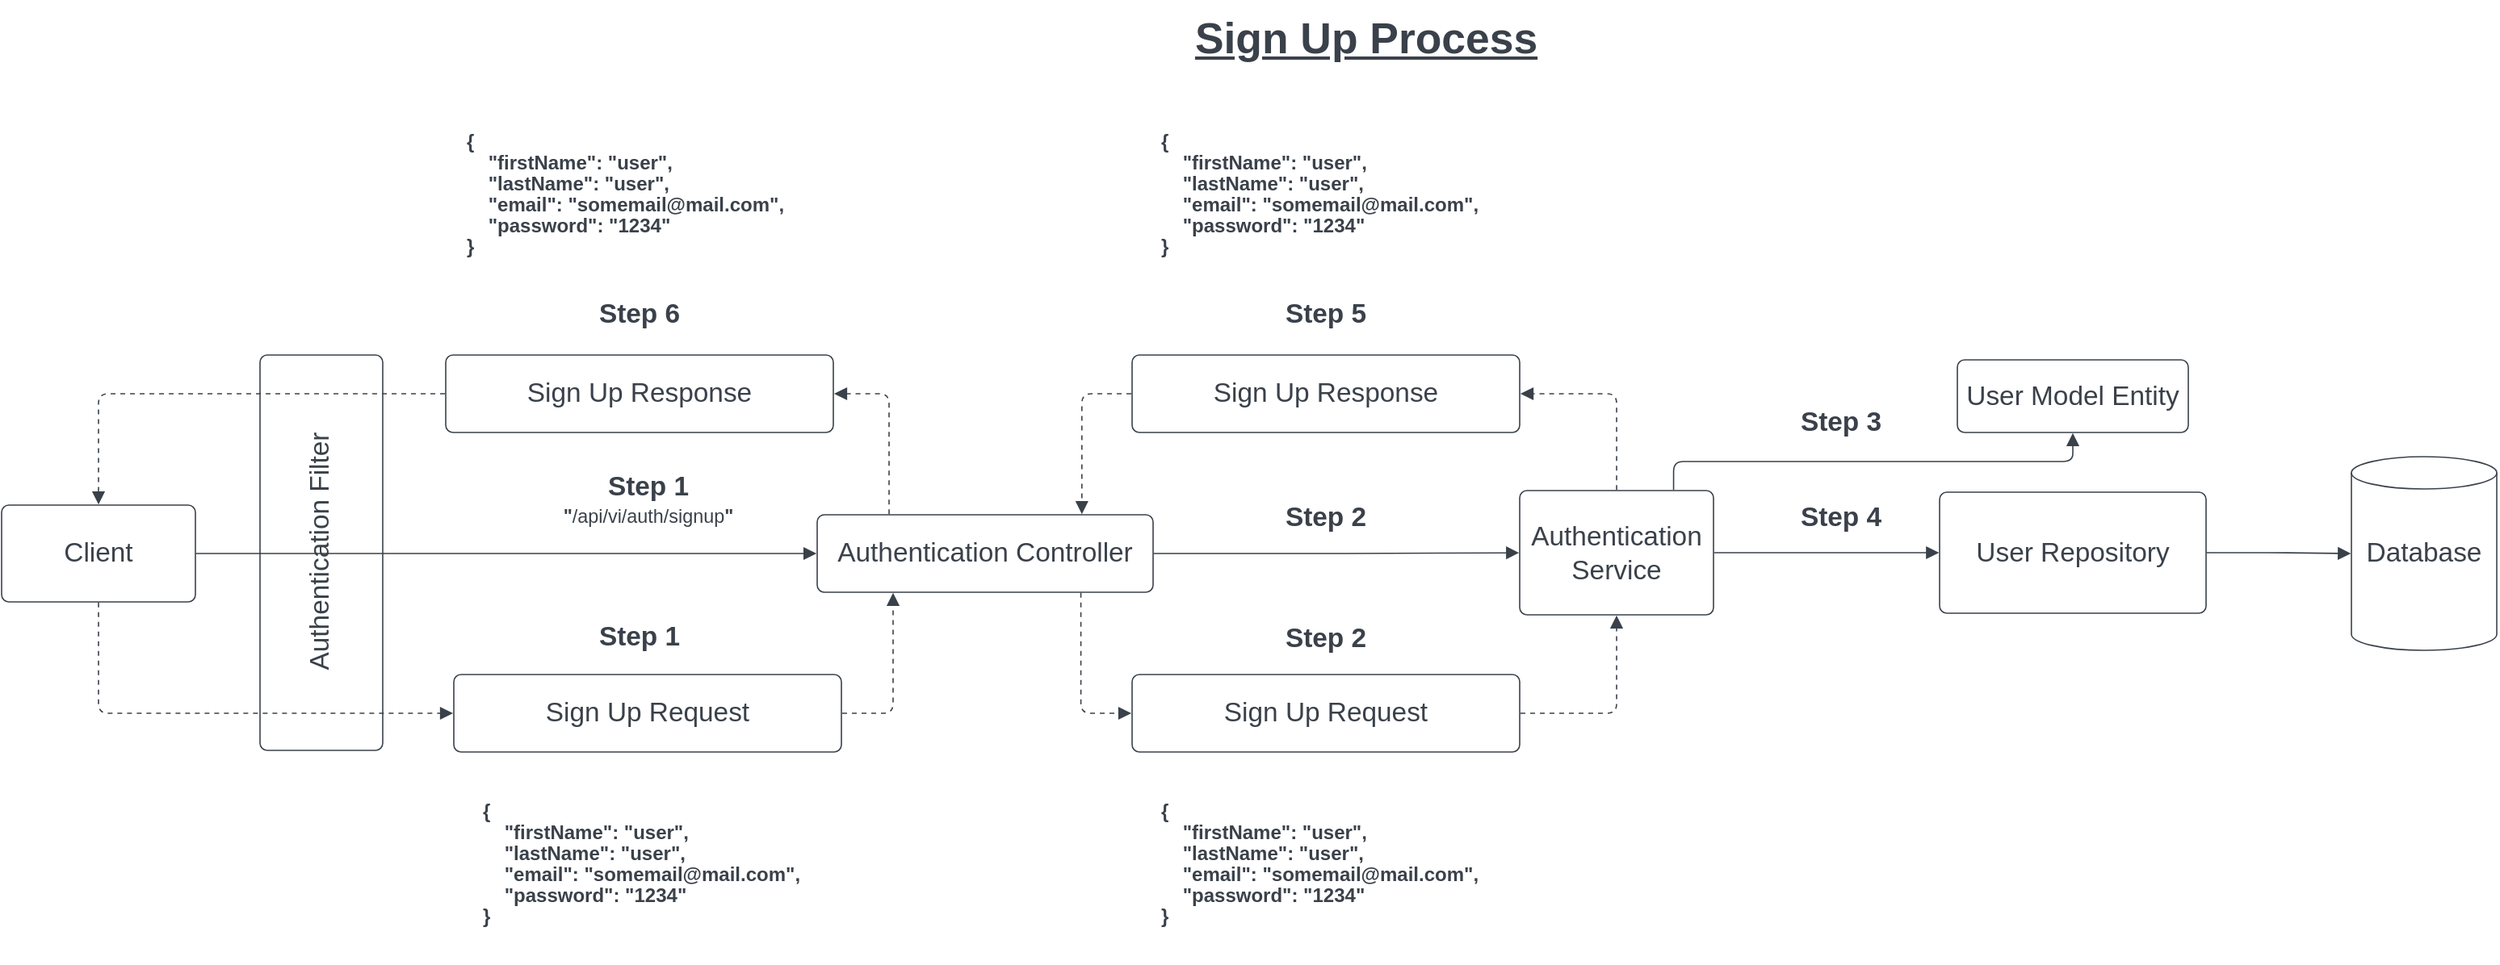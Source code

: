 <mxfile version="22.1.11" type="device">
  <diagram name="Page-1" id="HTRC14PGje5rPNPYSOH-">
    <mxGraphModel dx="1450" dy="985" grid="1" gridSize="10" guides="1" tooltips="1" connect="1" arrows="1" fold="1" page="0" pageScale="1" pageWidth="850" pageHeight="1100" math="0" shadow="0">
      <root>
        <mxCell id="0" />
        <mxCell id="1" parent="0" />
        <mxCell id="OgRYj6fnWVbovx88ilHC-93" value="" style="html=1;overflow=block;blockSpacing=1;whiteSpace=wrap;fontSize=13;spacing=9;strokeColor=#3a414a;strokeOpacity=100;rounded=1;absoluteArcSize=1;arcSize=9;strokeWidth=0.8;lucidId=gJJYpIdF4NcB;" vertex="1" parent="1">
          <mxGeometry x="130" y="189" width="76" height="245" as="geometry" />
        </mxCell>
        <mxCell id="OgRYj6fnWVbovx88ilHC-94" value="Authentication Filter" style="html=1;overflow=block;blockSpacing=1;whiteSpace=wrap;fontSize=16.7;fontColor=#3a414a;spacing=3.8;strokeOpacity=0;fillOpacity=0;rounded=1;absoluteArcSize=1;arcSize=9;rotation=-90;fillColor=#ffffff;strokeWidth=0.8;lucidId=iKJYXVIZa1oB;" vertex="1" parent="1">
          <mxGeometry x="77" y="288" width="180" height="45" as="geometry" />
        </mxCell>
        <mxCell id="OgRYj6fnWVbovx88ilHC-95" value="Authentication Controller" style="html=1;overflow=block;blockSpacing=1;whiteSpace=wrap;fontSize=16.7;fontColor=#3a414a;spacing=3.8;strokeColor=#3a414a;strokeOpacity=100;rounded=1;absoluteArcSize=1;arcSize=9;strokeWidth=0.8;lucidId=2zFYu~6vR4Io;" vertex="1" parent="1">
          <mxGeometry x="475" y="288" width="208" height="48" as="geometry" />
        </mxCell>
        <mxCell id="OgRYj6fnWVbovx88ilHC-96" value="Client" style="html=1;overflow=block;blockSpacing=1;whiteSpace=wrap;fontSize=16.7;fontColor=#3a414a;spacing=3.8;strokeColor=#3a414a;strokeOpacity=100;fillOpacity=100;rounded=1;absoluteArcSize=1;arcSize=9;fillColor=#ffffff;strokeWidth=0.8;lucidId=2zFYS80CriyE;" vertex="1" parent="1">
          <mxGeometry x="-30" y="282" width="120" height="60" as="geometry" />
        </mxCell>
        <mxCell id="OgRYj6fnWVbovx88ilHC-97" value="" style="html=1;jettySize=18;whiteSpace=wrap;fontSize=13;strokeColor=#3a414a;strokeOpacity=100;strokeWidth=0.8;rounded=1;arcSize=12;edgeStyle=orthogonalEdgeStyle;startArrow=none;endArrow=block;endFill=1;exitX=1.003;exitY=0.5;exitPerimeter=0;entryX=-0.002;entryY=0.5;entryPerimeter=0;lucidId=2zFYjA5QJSnv;" edge="1" parent="1" source="OgRYj6fnWVbovx88ilHC-96" target="OgRYj6fnWVbovx88ilHC-95">
          <mxGeometry width="100" height="100" relative="1" as="geometry">
            <Array as="points" />
          </mxGeometry>
        </mxCell>
        <mxCell id="OgRYj6fnWVbovx88ilHC-98" value="Sign Up Request" style="html=1;overflow=block;blockSpacing=1;whiteSpace=wrap;fontSize=16.7;fontColor=#3a414a;spacing=3.8;strokeColor=#3a414a;strokeOpacity=100;rounded=1;absoluteArcSize=1;arcSize=9;strokeWidth=0.8;lucidId=2zFYuPj2eo87;" vertex="1" parent="1">
          <mxGeometry x="250" y="387" width="240" height="48" as="geometry" />
        </mxCell>
        <mxCell id="OgRYj6fnWVbovx88ilHC-99" value="" style="html=1;jettySize=18;whiteSpace=wrap;fontSize=13;strokeColor=#3a414a;strokeOpacity=100;dashed=1;fixDash=1;strokeWidth=0.8;rounded=1;arcSize=12;edgeStyle=orthogonalEdgeStyle;startArrow=none;endArrow=block;endFill=1;exitX=0.5;exitY=1.006;exitPerimeter=0;entryX=-0.002;entryY=0.5;entryPerimeter=0;lucidId=2zFYh-ang2oz;" edge="1" parent="1" source="OgRYj6fnWVbovx88ilHC-96" target="OgRYj6fnWVbovx88ilHC-98">
          <mxGeometry width="100" height="100" relative="1" as="geometry">
            <Array as="points" />
          </mxGeometry>
        </mxCell>
        <mxCell id="OgRYj6fnWVbovx88ilHC-100" value="" style="html=1;jettySize=18;whiteSpace=wrap;fontSize=13;strokeColor=#3a414a;strokeOpacity=100;dashed=1;fixDash=1;strokeWidth=0.8;rounded=1;arcSize=12;edgeStyle=orthogonalEdgeStyle;startArrow=none;endArrow=block;endFill=1;exitX=1.002;exitY=0.5;exitPerimeter=0;entryX=0.226;entryY=1.008;entryPerimeter=0;lucidId=2zFYfTfX~uVp;" edge="1" parent="1" source="OgRYj6fnWVbovx88ilHC-98" target="OgRYj6fnWVbovx88ilHC-95">
          <mxGeometry width="100" height="100" relative="1" as="geometry">
            <Array as="points" />
          </mxGeometry>
        </mxCell>
        <mxCell id="OgRYj6fnWVbovx88ilHC-101" value="Authentication Service" style="html=1;overflow=block;blockSpacing=1;whiteSpace=wrap;fontSize=16.7;fontColor=#3a414a;spacing=3.8;strokeColor=#3a414a;strokeOpacity=100;rounded=1;absoluteArcSize=1;arcSize=9;strokeWidth=0.8;lucidId=2zFYuupQO1dz;" vertex="1" parent="1">
          <mxGeometry x="910" y="273" width="120" height="77" as="geometry" />
        </mxCell>
        <mxCell id="OgRYj6fnWVbovx88ilHC-102" value="" style="html=1;jettySize=18;whiteSpace=wrap;fontSize=13;strokeColor=#3a414a;strokeOpacity=100;strokeWidth=0.8;rounded=1;arcSize=12;edgeStyle=orthogonalEdgeStyle;startArrow=none;endArrow=block;endFill=1;exitX=1.002;exitY=0.5;exitPerimeter=0;entryX=-0.003;entryY=0.501;entryPerimeter=0;lucidId=2zFY5B1p9zJb;" edge="1" parent="1" source="OgRYj6fnWVbovx88ilHC-95" target="OgRYj6fnWVbovx88ilHC-101">
          <mxGeometry width="100" height="100" relative="1" as="geometry">
            <Array as="points" />
          </mxGeometry>
        </mxCell>
        <mxCell id="OgRYj6fnWVbovx88ilHC-103" value="User Model Entity" style="html=1;overflow=block;blockSpacing=1;whiteSpace=wrap;fontSize=16.7;fontColor=#3a414a;spacing=3.8;strokeColor=#3a414a;strokeOpacity=100;rounded=1;absoluteArcSize=1;arcSize=9;strokeWidth=0.8;lucidId=2zFYmkBalD0s;" vertex="1" parent="1">
          <mxGeometry x="1181" y="192" width="143" height="45" as="geometry" />
        </mxCell>
        <mxCell id="OgRYj6fnWVbovx88ilHC-104" value="" style="html=1;jettySize=18;whiteSpace=wrap;fontSize=13;strokeColor=#3a414a;strokeOpacity=100;strokeWidth=0.8;rounded=1;arcSize=12;edgeStyle=orthogonalEdgeStyle;startArrow=none;endArrow=block;endFill=1;exitX=0.794;exitY=-0.005;exitPerimeter=0;entryX=0.5;entryY=1.008;entryPerimeter=0;lucidId=2zFYwhEBcv5K;" edge="1" parent="1" source="OgRYj6fnWVbovx88ilHC-101" target="OgRYj6fnWVbovx88ilHC-103">
          <mxGeometry width="100" height="100" relative="1" as="geometry">
            <Array as="points" />
          </mxGeometry>
        </mxCell>
        <mxCell id="OgRYj6fnWVbovx88ilHC-105" value="Sign Up Request" style="html=1;overflow=block;blockSpacing=1;whiteSpace=wrap;fontSize=16.7;fontColor=#3a414a;spacing=3.8;strokeColor=#3a414a;strokeOpacity=100;rounded=1;absoluteArcSize=1;arcSize=9;strokeWidth=0.8;lucidId=2zFY35T8XQso;" vertex="1" parent="1">
          <mxGeometry x="670" y="387" width="240" height="48" as="geometry" />
        </mxCell>
        <mxCell id="OgRYj6fnWVbovx88ilHC-106" value="" style="html=1;jettySize=18;whiteSpace=wrap;fontSize=13;strokeColor=#3a414a;strokeOpacity=100;dashed=1;fixDash=1;strokeWidth=0.8;rounded=1;arcSize=12;edgeStyle=orthogonalEdgeStyle;startArrow=none;endArrow=block;endFill=1;exitX=0.785;exitY=1.008;exitPerimeter=0;entryX=-0.002;entryY=0.5;entryPerimeter=0;lucidId=2zFYU2UNKGSE;" edge="1" parent="1" source="OgRYj6fnWVbovx88ilHC-95" target="OgRYj6fnWVbovx88ilHC-105">
          <mxGeometry width="100" height="100" relative="1" as="geometry">
            <Array as="points" />
          </mxGeometry>
        </mxCell>
        <mxCell id="OgRYj6fnWVbovx88ilHC-107" value="" style="html=1;jettySize=18;whiteSpace=wrap;fontSize=13;strokeColor=#3a414a;strokeOpacity=100;dashed=1;fixDash=1;strokeWidth=0.8;rounded=1;arcSize=12;edgeStyle=orthogonalEdgeStyle;startArrow=none;endArrow=block;endFill=1;exitX=1.002;exitY=0.5;exitPerimeter=0;entryX=0.5;entryY=1.005;entryPerimeter=0;lucidId=2zFYVUvgpoNA;" edge="1" parent="1" source="OgRYj6fnWVbovx88ilHC-105" target="OgRYj6fnWVbovx88ilHC-101">
          <mxGeometry width="100" height="100" relative="1" as="geometry">
            <Array as="points" />
          </mxGeometry>
        </mxCell>
        <mxCell id="OgRYj6fnWVbovx88ilHC-108" value="User Repository" style="html=1;overflow=block;blockSpacing=1;whiteSpace=wrap;fontSize=16.7;fontColor=#3a414a;spacing=3.8;strokeColor=#3a414a;strokeOpacity=100;rounded=1;absoluteArcSize=1;arcSize=9;strokeWidth=0.8;lucidId=fAFYsk1p4nQO;" vertex="1" parent="1">
          <mxGeometry x="1170" y="274" width="165" height="75" as="geometry" />
        </mxCell>
        <mxCell id="OgRYj6fnWVbovx88ilHC-109" value="Sign Up Response" style="html=1;overflow=block;blockSpacing=1;whiteSpace=wrap;fontSize=16.7;fontColor=#3a414a;spacing=3.8;strokeColor=#3a414a;strokeOpacity=100;rounded=1;absoluteArcSize=1;arcSize=9;strokeWidth=0.8;lucidId=MAFYoZEa5P~p;" vertex="1" parent="1">
          <mxGeometry x="670" y="189" width="240" height="48" as="geometry" />
        </mxCell>
        <mxCell id="OgRYj6fnWVbovx88ilHC-110" value="" style="html=1;jettySize=18;whiteSpace=wrap;fontSize=13;strokeColor=#3a414a;strokeOpacity=100;dashed=1;fixDash=1;strokeWidth=0.8;rounded=1;arcSize=12;edgeStyle=orthogonalEdgeStyle;startArrow=none;endArrow=block;endFill=1;exitX=0.5;exitY=-0.005;exitPerimeter=0;entryX=1.002;entryY=0.5;entryPerimeter=0;lucidId=4AFYk~NPB11R;" edge="1" parent="1" source="OgRYj6fnWVbovx88ilHC-101" target="OgRYj6fnWVbovx88ilHC-109">
          <mxGeometry width="100" height="100" relative="1" as="geometry">
            <Array as="points" />
          </mxGeometry>
        </mxCell>
        <mxCell id="OgRYj6fnWVbovx88ilHC-111" value="" style="html=1;jettySize=18;whiteSpace=wrap;fontSize=13;strokeColor=#3a414a;strokeOpacity=100;dashed=1;fixDash=1;strokeWidth=0.8;rounded=1;arcSize=12;edgeStyle=orthogonalEdgeStyle;startArrow=none;endArrow=block;endFill=1;exitX=-0.002;exitY=0.5;exitPerimeter=0;entryX=0.788;entryY=-0.008;entryPerimeter=0;lucidId=hBFYZ2r.XzvJ;" edge="1" parent="1" source="OgRYj6fnWVbovx88ilHC-109" target="OgRYj6fnWVbovx88ilHC-95">
          <mxGeometry width="100" height="100" relative="1" as="geometry">
            <Array as="points" />
          </mxGeometry>
        </mxCell>
        <mxCell id="OgRYj6fnWVbovx88ilHC-112" value="Sign Up Response" style="html=1;overflow=block;blockSpacing=1;whiteSpace=wrap;fontSize=16.7;fontColor=#3a414a;spacing=3.8;strokeColor=#3a414a;strokeOpacity=100;rounded=1;absoluteArcSize=1;arcSize=9;strokeWidth=0.8;lucidId=kBFYXRJNL8_Y;" vertex="1" parent="1">
          <mxGeometry x="245" y="189" width="240" height="48" as="geometry" />
        </mxCell>
        <mxCell id="OgRYj6fnWVbovx88ilHC-113" value="" style="html=1;jettySize=18;whiteSpace=wrap;fontSize=13;strokeColor=#3a414a;strokeOpacity=100;dashed=1;fixDash=1;strokeWidth=0.8;rounded=1;arcSize=12;edgeStyle=orthogonalEdgeStyle;startArrow=none;endArrow=block;endFill=1;exitX=0.214;exitY=-0.008;exitPerimeter=0;entryX=1.002;entryY=0.5;entryPerimeter=0;lucidId=zBFY5hNd.Mw_;" edge="1" parent="1" source="OgRYj6fnWVbovx88ilHC-95" target="OgRYj6fnWVbovx88ilHC-112">
          <mxGeometry width="100" height="100" relative="1" as="geometry">
            <Array as="points" />
          </mxGeometry>
        </mxCell>
        <mxCell id="OgRYj6fnWVbovx88ilHC-114" value="" style="html=1;jettySize=18;whiteSpace=wrap;fontSize=13;strokeColor=#3a414a;strokeOpacity=100;dashed=1;fixDash=1;strokeWidth=0.8;rounded=1;arcSize=12;edgeStyle=orthogonalEdgeStyle;startArrow=none;endArrow=block;endFill=1;exitX=-0.002;exitY=0.5;exitPerimeter=0;entryX=0.5;entryY=-0.006;entryPerimeter=0;lucidId=CBFYUsvmMAET;" edge="1" parent="1" source="OgRYj6fnWVbovx88ilHC-112" target="OgRYj6fnWVbovx88ilHC-96">
          <mxGeometry width="100" height="100" relative="1" as="geometry">
            <Array as="points" />
          </mxGeometry>
        </mxCell>
        <mxCell id="OgRYj6fnWVbovx88ilHC-115" value="" style="html=1;jettySize=18;whiteSpace=wrap;fontSize=13;strokeColor=#3a414a;strokeOpacity=100;strokeWidth=0.8;rounded=1;arcSize=12;edgeStyle=orthogonalEdgeStyle;startArrow=none;endArrow=block;endFill=1;exitX=1.003;exitY=0.5;exitPerimeter=0;entryX=-0.002;entryY=0.5;entryPerimeter=0;lucidId=nCFYD-VR2bTi;" edge="1" parent="1" source="OgRYj6fnWVbovx88ilHC-101" target="OgRYj6fnWVbovx88ilHC-108">
          <mxGeometry width="100" height="100" relative="1" as="geometry">
            <Array as="points" />
          </mxGeometry>
        </mxCell>
        <mxCell id="OgRYj6fnWVbovx88ilHC-116" value="" style="html=1;overflow=block;blockSpacing=1;whiteSpace=wrap;shape=cylinder3;direction=south;size=10;anchorPointDirection=0;boundedLbl=1;fontSize=13;spacing=3.8;strokeColor=#3a414a;strokeOpacity=100;rounded=1;absoluteArcSize=1;arcSize=9;rotation=-90;strokeWidth=0.8;lucidId=6CFYuHata7f0;" vertex="1" parent="1">
          <mxGeometry x="1410" y="267" width="120" height="90" as="geometry" />
        </mxCell>
        <mxCell id="OgRYj6fnWVbovx88ilHC-117" value="Database" style="html=1;overflow=block;blockSpacing=1;whiteSpace=wrap;fontSize=16.7;fontColor=#3a414a;spacing=3.8;strokeOpacity=0;fillOpacity=0;rounded=1;absoluteArcSize=1;arcSize=9;fillColor=#ffffff;strokeWidth=0.8;lucidId=ADFYUWlyWlCn;" vertex="1" parent="1">
          <mxGeometry x="1425" y="295" width="90" height="33" as="geometry" />
        </mxCell>
        <mxCell id="OgRYj6fnWVbovx88ilHC-118" value="" style="html=1;jettySize=18;whiteSpace=wrap;fontSize=13;strokeColor=#3a414a;strokeOpacity=100;strokeWidth=0.8;rounded=1;arcSize=12;edgeStyle=orthogonalEdgeStyle;startArrow=none;endArrow=block;endFill=1;exitX=1.002;exitY=0.5;exitPerimeter=0;entryX=0.5;entryY=-0.004;entryPerimeter=0;lucidId=TDFYDqDGcc03;" edge="1" parent="1" source="OgRYj6fnWVbovx88ilHC-108" target="OgRYj6fnWVbovx88ilHC-116">
          <mxGeometry width="100" height="100" relative="1" as="geometry">
            <Array as="points" />
          </mxGeometry>
        </mxCell>
        <mxCell id="OgRYj6fnWVbovx88ilHC-119" value="Sign Up Process" style="html=1;overflow=block;blockSpacing=1;whiteSpace=wrap;fontSize=26.7;fontColor=#3a414a;fontStyle=5;spacing=3.8;strokeOpacity=0;fillOpacity=0;rounded=1;absoluteArcSize=1;arcSize=9;fillColor=#ffffff;strokeWidth=0.8;lucidId=~DFYZkBlnF4q;" vertex="1" parent="1">
          <mxGeometry x="160" y="-30" width="1310" height="45" as="geometry" />
        </mxCell>
        <mxCell id="OgRYj6fnWVbovx88ilHC-120" value="&lt;div style=&quot;display: flex; justify-content: center; text-align: center; align-items: baseline; font-size: 0; line-height: 1.25;margin-top: -2px;&quot;&gt;&lt;span&gt;&lt;span style=&quot;font-size:16.7px;color:#3a414a;font-weight: bold;&quot;&gt;Step 1&#xa;&lt;/span&gt;&lt;span style=&quot;font-size:11.7px;color:#3a414a;font-weight: bold;&quot;&gt;&quot;&lt;/span&gt;&lt;span style=&quot;font-size:11.7px;color:#3a414a;&quot;&gt;/api/vi/auth/signup&lt;/span&gt;&lt;span style=&quot;font-size:11.7px;color:#3a414a;font-weight: bold;&quot;&gt;&quot;&lt;/span&gt;&lt;/span&gt;&lt;/div&gt;" style="html=1;overflow=block;blockSpacing=1;whiteSpace=wrap;fontSize=13;spacing=3.8;strokeOpacity=0;fillOpacity=0;rounded=1;absoluteArcSize=1;arcSize=9;fillColor=#ffffff;strokeWidth=0.8;lucidId=KFFYn5MueqUD;" vertex="1" parent="1">
          <mxGeometry x="301" y="255" width="139" height="47" as="geometry" />
        </mxCell>
        <mxCell id="OgRYj6fnWVbovx88ilHC-121" value="Step 1" style="html=1;overflow=block;blockSpacing=1;whiteSpace=wrap;fontSize=16.7;fontColor=#3a414a;fontStyle=1;spacing=3.8;strokeOpacity=0;fillOpacity=0;rounded=1;absoluteArcSize=1;arcSize=9;fillColor=#ffffff;strokeWidth=0.8;lucidId=7FFYPt37ztXa;" vertex="1" parent="1">
          <mxGeometry x="306" y="350" width="118" height="26" as="geometry" />
        </mxCell>
        <mxCell id="OgRYj6fnWVbovx88ilHC-122" value="Step 2" style="html=1;overflow=block;blockSpacing=1;whiteSpace=wrap;fontSize=16.7;fontColor=#3a414a;fontStyle=1;spacing=3.8;strokeOpacity=0;fillOpacity=0;rounded=1;absoluteArcSize=1;arcSize=9;fillColor=#ffffff;strokeWidth=0.8;lucidId=hGFYZjv~YuN5;" vertex="1" parent="1">
          <mxGeometry x="731" y="276" width="118" height="26" as="geometry" />
        </mxCell>
        <mxCell id="OgRYj6fnWVbovx88ilHC-123" value="Step 2" style="html=1;overflow=block;blockSpacing=1;whiteSpace=wrap;fontSize=16.7;fontColor=#3a414a;fontStyle=1;spacing=3.8;strokeOpacity=0;fillOpacity=0;rounded=1;absoluteArcSize=1;arcSize=9;fillColor=#ffffff;strokeWidth=0.8;lucidId=zGFY5BSuIJj7;" vertex="1" parent="1">
          <mxGeometry x="731" y="351" width="118" height="26" as="geometry" />
        </mxCell>
        <mxCell id="OgRYj6fnWVbovx88ilHC-124" value="Step 3" style="html=1;overflow=block;blockSpacing=1;whiteSpace=wrap;fontSize=16.7;fontColor=#3a414a;fontStyle=1;spacing=3.8;strokeOpacity=0;fillOpacity=0;rounded=1;absoluteArcSize=1;arcSize=9;fillColor=#ffffff;strokeWidth=0.8;lucidId=7GFY8KIpnJoN;" vertex="1" parent="1">
          <mxGeometry x="1050" y="217" width="118" height="26" as="geometry" />
        </mxCell>
        <mxCell id="OgRYj6fnWVbovx88ilHC-125" value="Step 4" style="html=1;overflow=block;blockSpacing=1;whiteSpace=wrap;fontSize=16.7;fontColor=#3a414a;fontStyle=1;spacing=3.8;strokeOpacity=0;fillOpacity=0;rounded=1;absoluteArcSize=1;arcSize=9;fillColor=#ffffff;strokeWidth=0.8;lucidId=eHFYQ9thBJcC;" vertex="1" parent="1">
          <mxGeometry x="1050" y="276" width="118" height="26" as="geometry" />
        </mxCell>
        <mxCell id="OgRYj6fnWVbovx88ilHC-126" value="Step 5" style="html=1;overflow=block;blockSpacing=1;whiteSpace=wrap;fontSize=16.7;fontColor=#3a414a;fontStyle=1;spacing=3.8;strokeOpacity=0;fillOpacity=0;rounded=1;absoluteArcSize=1;arcSize=9;fillColor=#ffffff;strokeWidth=0.8;lucidId=.HFY~2yxw~1o;" vertex="1" parent="1">
          <mxGeometry x="731" y="150" width="118" height="26" as="geometry" />
        </mxCell>
        <mxCell id="OgRYj6fnWVbovx88ilHC-127" value="Step 6" style="html=1;overflow=block;blockSpacing=1;whiteSpace=wrap;fontSize=16.7;fontColor=#3a414a;fontStyle=1;spacing=3.8;strokeOpacity=0;fillOpacity=0;rounded=1;absoluteArcSize=1;arcSize=9;fillColor=#ffffff;strokeWidth=0.8;lucidId=UJFYarfEnzPf;" vertex="1" parent="1">
          <mxGeometry x="306" y="150" width="118" height="26" as="geometry" />
        </mxCell>
        <mxCell id="OgRYj6fnWVbovx88ilHC-128" value="&lt;div style=&quot;display: flex; justify-content: flex-start; text-align: left; align-items: baseline; font-size: 0; line-height: 1.25;margin-top: -2px;&quot;&gt;&lt;span&gt;&lt;span style=&quot;font-size:12px;color:#3a414a;font-weight: bold;&quot;&gt;{&#xa;&lt;/span&gt;&lt;/span&gt;&lt;/div&gt;&lt;div style=&quot;display: flex; justify-content: flex-start; text-align: left; align-items: baseline; font-size: 0; line-height: 1.25;margin-top: -2px;&quot;&gt;&lt;span&gt;&lt;span style=&quot;font-size:12px;color:#3a414a;font-weight: bold;&quot;&gt;    &quot;firstName&quot;: &quot;user&quot;,&#xa;&lt;/span&gt;&lt;/span&gt;&lt;/div&gt;&lt;div style=&quot;display: flex; justify-content: flex-start; text-align: left; align-items: baseline; font-size: 0; line-height: 1.25;margin-top: -2px;&quot;&gt;&lt;span&gt;&lt;span style=&quot;font-size:12px;color:#3a414a;font-weight: bold;&quot;&gt;    &quot;lastName&quot;: &quot;user&quot;,&#xa;&lt;/span&gt;&lt;/span&gt;&lt;/div&gt;&lt;div style=&quot;display: flex; justify-content: flex-start; text-align: left; align-items: baseline; font-size: 0; line-height: 1.25;margin-top: -2px;&quot;&gt;&lt;span&gt;&lt;span style=&quot;font-size:12px;color:#3a414a;font-weight: bold;&quot;&gt;    &quot;email&quot;: &quot;somemail@mail.com&quot;,&#xa;&lt;/span&gt;&lt;/span&gt;&lt;/div&gt;&lt;div style=&quot;display: flex; justify-content: flex-start; text-align: left; align-items: baseline; font-size: 0; line-height: 1.25;margin-top: -2px;&quot;&gt;&lt;span&gt;&lt;span style=&quot;font-size:12px;color:#3a414a;font-weight: bold;&quot;&gt;    &quot;password&quot;: &quot;1234&quot;&#xa;&lt;/span&gt;&lt;/span&gt;&lt;/div&gt;&lt;div style=&quot;display: flex; justify-content: flex-start; text-align: left; align-items: baseline; font-size: 0; line-height: 1.25;margin-top: -2px;&quot;&gt;&lt;span&gt;&lt;span style=&quot;font-size:12px;color:#3a414a;font-weight: bold;&quot;&gt;}&lt;/span&gt;&lt;/span&gt;&lt;/div&gt;" style="html=1;overflow=block;blockSpacing=1;whiteSpace=wrap;fontSize=13;spacing=3.8;verticalAlign=middle;strokeOpacity=0;fillOpacity=0;rounded=1;absoluteArcSize=1;arcSize=9;fillColor=#ffffff;strokeWidth=0.8;lucidId=HLFYOpWRRfpn;" vertex="1" parent="1">
          <mxGeometry x="265" y="445" width="210" height="120" as="geometry" />
        </mxCell>
        <mxCell id="OgRYj6fnWVbovx88ilHC-129" value="&lt;div style=&quot;display: flex; justify-content: flex-start; text-align: left; align-items: baseline; font-size: 0; line-height: 1.25;margin-top: -2px;&quot;&gt;&lt;span&gt;&lt;span style=&quot;font-size:12px;color:#3a414a;font-weight: bold;&quot;&gt;{&#xa;&lt;/span&gt;&lt;/span&gt;&lt;/div&gt;&lt;div style=&quot;display: flex; justify-content: flex-start; text-align: left; align-items: baseline; font-size: 0; line-height: 1.25;margin-top: -2px;&quot;&gt;&lt;span&gt;&lt;span style=&quot;font-size:12px;color:#3a414a;font-weight: bold;&quot;&gt;    &quot;firstName&quot;: &quot;user&quot;,&#xa;&lt;/span&gt;&lt;/span&gt;&lt;/div&gt;&lt;div style=&quot;display: flex; justify-content: flex-start; text-align: left; align-items: baseline; font-size: 0; line-height: 1.25;margin-top: -2px;&quot;&gt;&lt;span&gt;&lt;span style=&quot;font-size:12px;color:#3a414a;font-weight: bold;&quot;&gt;    &quot;lastName&quot;: &quot;user&quot;,&#xa;&lt;/span&gt;&lt;/span&gt;&lt;/div&gt;&lt;div style=&quot;display: flex; justify-content: flex-start; text-align: left; align-items: baseline; font-size: 0; line-height: 1.25;margin-top: -2px;&quot;&gt;&lt;span&gt;&lt;span style=&quot;font-size:12px;color:#3a414a;font-weight: bold;&quot;&gt;    &quot;email&quot;: &quot;somemail@mail.com&quot;,&#xa;&lt;/span&gt;&lt;/span&gt;&lt;/div&gt;&lt;div style=&quot;display: flex; justify-content: flex-start; text-align: left; align-items: baseline; font-size: 0; line-height: 1.25;margin-top: -2px;&quot;&gt;&lt;span&gt;&lt;span style=&quot;font-size:12px;color:#3a414a;font-weight: bold;&quot;&gt;    &quot;password&quot;: &quot;1234&quot;&#xa;&lt;/span&gt;&lt;/span&gt;&lt;/div&gt;&lt;div style=&quot;display: flex; justify-content: flex-start; text-align: left; align-items: baseline; font-size: 0; line-height: 1.25;margin-top: -2px;&quot;&gt;&lt;span&gt;&lt;span style=&quot;font-size:12px;color:#3a414a;font-weight: bold;&quot;&gt;}&lt;/span&gt;&lt;/span&gt;&lt;/div&gt;" style="html=1;overflow=block;blockSpacing=1;whiteSpace=wrap;fontSize=13;spacing=3.8;verticalAlign=middle;strokeOpacity=0;fillOpacity=0;rounded=1;absoluteArcSize=1;arcSize=9;fillColor=#ffffff;strokeWidth=0.8;lucidId=RMFYB1ZDhTf1;" vertex="1" parent="1">
          <mxGeometry x="685" y="445" width="210" height="120" as="geometry" />
        </mxCell>
        <mxCell id="OgRYj6fnWVbovx88ilHC-130" value="&lt;div style=&quot;display: flex; justify-content: flex-start; text-align: left; align-items: baseline; font-size: 0; line-height: 1.25;margin-top: -2px;&quot;&gt;&lt;span&gt;&lt;span style=&quot;font-size:12px;color:#3a414a;font-weight: bold;&quot;&gt;{&#xa;&lt;/span&gt;&lt;/span&gt;&lt;/div&gt;&lt;div style=&quot;display: flex; justify-content: flex-start; text-align: left; align-items: baseline; font-size: 0; line-height: 1.25;margin-top: -2px;&quot;&gt;&lt;span&gt;&lt;span style=&quot;font-size:12px;color:#3a414a;font-weight: bold;&quot;&gt;    &quot;firstName&quot;: &quot;user&quot;,&#xa;&lt;/span&gt;&lt;/span&gt;&lt;/div&gt;&lt;div style=&quot;display: flex; justify-content: flex-start; text-align: left; align-items: baseline; font-size: 0; line-height: 1.25;margin-top: -2px;&quot;&gt;&lt;span&gt;&lt;span style=&quot;font-size:12px;color:#3a414a;font-weight: bold;&quot;&gt;    &quot;lastName&quot;: &quot;user&quot;,&#xa;&lt;/span&gt;&lt;/span&gt;&lt;/div&gt;&lt;div style=&quot;display: flex; justify-content: flex-start; text-align: left; align-items: baseline; font-size: 0; line-height: 1.25;margin-top: -2px;&quot;&gt;&lt;span&gt;&lt;span style=&quot;font-size:12px;color:#3a414a;font-weight: bold;&quot;&gt;    &quot;email&quot;: &quot;somemail@mail.com&quot;,&#xa;&lt;/span&gt;&lt;/span&gt;&lt;/div&gt;&lt;div style=&quot;display: flex; justify-content: flex-start; text-align: left; align-items: baseline; font-size: 0; line-height: 1.25;margin-top: -2px;&quot;&gt;&lt;span&gt;&lt;span style=&quot;font-size:12px;color:#3a414a;font-weight: bold;&quot;&gt;    &quot;password&quot;: &quot;1234&quot;&#xa;&lt;/span&gt;&lt;/span&gt;&lt;/div&gt;&lt;div style=&quot;display: flex; justify-content: flex-start; text-align: left; align-items: baseline; font-size: 0; line-height: 1.25;margin-top: -2px;&quot;&gt;&lt;span&gt;&lt;span style=&quot;font-size:12px;color:#3a414a;font-weight: bold;&quot;&gt;}&lt;/span&gt;&lt;/span&gt;&lt;/div&gt;" style="html=1;overflow=block;blockSpacing=1;whiteSpace=wrap;fontSize=13;spacing=3.8;verticalAlign=middle;strokeOpacity=0;fillOpacity=0;rounded=1;absoluteArcSize=1;arcSize=9;fillColor=#ffffff;strokeWidth=0.8;lucidId=YNFY7pJtkz4H;" vertex="1" parent="1">
          <mxGeometry x="685" y="30" width="210" height="120" as="geometry" />
        </mxCell>
        <mxCell id="OgRYj6fnWVbovx88ilHC-131" value="&lt;div style=&quot;display: flex; justify-content: flex-start; text-align: left; align-items: baseline; font-size: 0; line-height: 1.25;margin-top: -2px;&quot;&gt;&lt;span&gt;&lt;span style=&quot;font-size:12px;color:#3a414a;font-weight: bold;&quot;&gt;{&#xa;&lt;/span&gt;&lt;/span&gt;&lt;/div&gt;&lt;div style=&quot;display: flex; justify-content: flex-start; text-align: left; align-items: baseline; font-size: 0; line-height: 1.25;margin-top: -2px;&quot;&gt;&lt;span&gt;&lt;span style=&quot;font-size:12px;color:#3a414a;font-weight: bold;&quot;&gt;    &quot;firstName&quot;: &quot;user&quot;,&#xa;&lt;/span&gt;&lt;/span&gt;&lt;/div&gt;&lt;div style=&quot;display: flex; justify-content: flex-start; text-align: left; align-items: baseline; font-size: 0; line-height: 1.25;margin-top: -2px;&quot;&gt;&lt;span&gt;&lt;span style=&quot;font-size:12px;color:#3a414a;font-weight: bold;&quot;&gt;    &quot;lastName&quot;: &quot;user&quot;,&#xa;&lt;/span&gt;&lt;/span&gt;&lt;/div&gt;&lt;div style=&quot;display: flex; justify-content: flex-start; text-align: left; align-items: baseline; font-size: 0; line-height: 1.25;margin-top: -2px;&quot;&gt;&lt;span&gt;&lt;span style=&quot;font-size:12px;color:#3a414a;font-weight: bold;&quot;&gt;    &quot;email&quot;: &quot;somemail@mail.com&quot;,&#xa;&lt;/span&gt;&lt;/span&gt;&lt;/div&gt;&lt;div style=&quot;display: flex; justify-content: flex-start; text-align: left; align-items: baseline; font-size: 0; line-height: 1.25;margin-top: -2px;&quot;&gt;&lt;span&gt;&lt;span style=&quot;font-size:12px;color:#3a414a;font-weight: bold;&quot;&gt;    &quot;password&quot;: &quot;1234&quot;&#xa;&lt;/span&gt;&lt;/span&gt;&lt;/div&gt;&lt;div style=&quot;display: flex; justify-content: flex-start; text-align: left; align-items: baseline; font-size: 0; line-height: 1.25;margin-top: -2px;&quot;&gt;&lt;span&gt;&lt;span style=&quot;font-size:12px;color:#3a414a;font-weight: bold;&quot;&gt;}&lt;/span&gt;&lt;/span&gt;&lt;/div&gt;" style="html=1;overflow=block;blockSpacing=1;whiteSpace=wrap;fontSize=13;spacing=3.8;verticalAlign=middle;strokeOpacity=0;fillOpacity=0;rounded=1;absoluteArcSize=1;arcSize=9;fillColor=#ffffff;strokeWidth=0.8;lucidId=kOFYxa5o5vlA;" vertex="1" parent="1">
          <mxGeometry x="255" y="30" width="210" height="120" as="geometry" />
        </mxCell>
      </root>
    </mxGraphModel>
  </diagram>
</mxfile>
